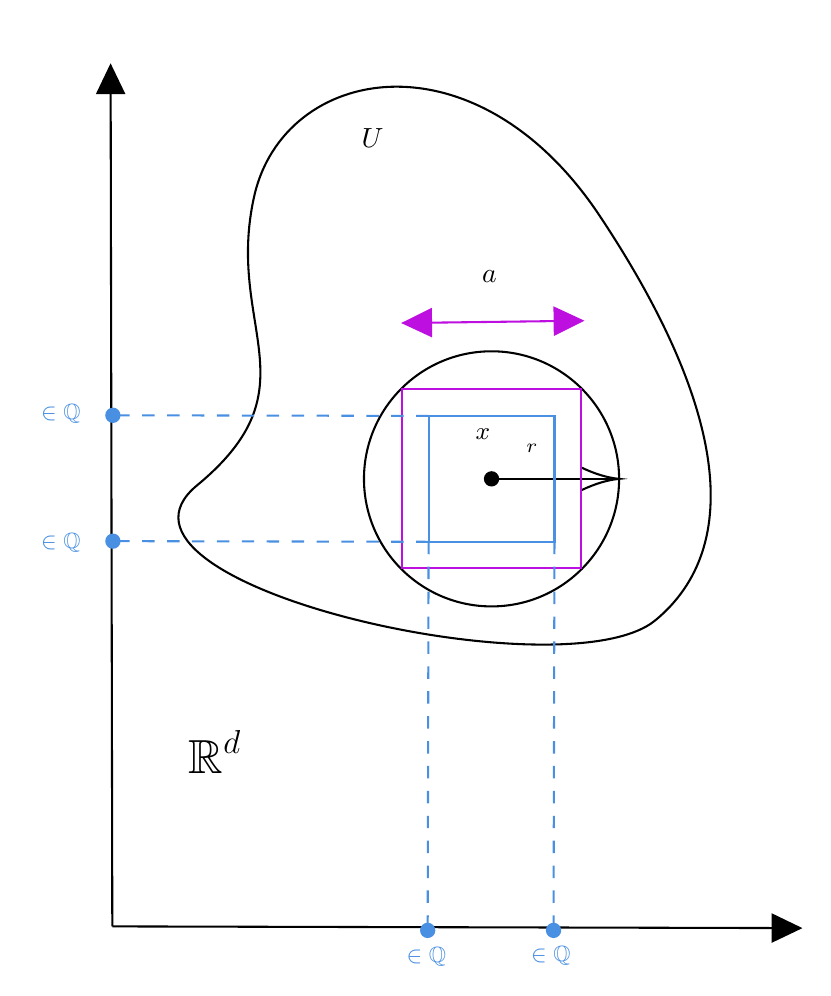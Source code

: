

\tikzset{every picture/.style={line width=0.75pt}} %set default line width to 0.75pt        

\begin{tikzpicture}[x=1.25pt,y=1.25pt,yscale=-1,xscale=1]
%uncomment if require: \path (0,300); %set diagram left start at 0, and has height of 300

%Straight Lines [id:da3891295536787627] 
\draw    (40.01,23.75) -- (40.5,270.25) ;
\draw [shift={(40,20.75)}, rotate = 89.89] [fill={rgb, 255:red, 0; green, 0; blue, 0 }  ][line width=0.08]  [draw opacity=0] (8.93,-4.29) -- (0,0) -- (8.93,4.29) -- cycle    ;
%Straight Lines [id:da8753009787612205] 
\draw    (40.5,270.25) -- (237,270.74) ;
\draw [shift={(240,270.75)}, rotate = 180.14] [fill={rgb, 255:red, 0; green, 0; blue, 0 }  ][line width=0.08]  [draw opacity=0] (8.93,-4.29) -- (0,0) -- (8.93,4.29) -- cycle    ;
%Shape: Polygon Curved [id:ds2642387232563135] 
\draw   (81.5,59.25) .. controls (90,21.25) and (145.5,10.75) .. (181.5,65) .. controls (217.5,119.25) and (223.5,160.25) .. (197.5,181.75) .. controls (171.5,203.25) and (30.5,171.25) .. (65,142.75) .. controls (99.5,114.25) and (73,97.25) .. (81.5,59.25) -- cycle ;
%Shape: Circle [id:dp4238801266140033] 
\draw   (113.25,140.88) .. controls (113.25,120.51) and (129.76,104) .. (150.13,104) .. controls (170.49,104) and (187,120.51) .. (187,140.88) .. controls (187,161.24) and (170.49,177.75) .. (150.13,177.75) .. controls (129.76,177.75) and (113.25,161.24) .. (113.25,140.88) -- cycle ;
%Flowchart: Connector [id:dp3582654588008982] 
\draw  [color={rgb, 255:red, 0; green, 0; blue, 0 }  ,draw opacity=1 ][fill={rgb, 255:red, 0; green, 0; blue, 0 }  ,fill opacity=1 ] (148.22,140.88) .. controls (148.22,139.82) and (149.07,138.97) .. (150.13,138.97) .. controls (151.18,138.97) and (152.03,139.82) .. (152.03,140.88) .. controls (152.03,141.93) and (151.18,142.78) .. (150.13,142.78) .. controls (149.07,142.78) and (148.22,141.93) .. (148.22,140.88) -- cycle ;
%Straight Lines [id:da9832211334903285] 
\draw    (150.13,140.88) -- (185,140.88) ;
\draw [shift={(187,140.88)}, rotate = 180] [color={rgb, 255:red, 0; green, 0; blue, 0 }  ][line width=0.75]    (10.93,-3.29) .. controls (6.95,-1.4) and (3.31,-0.3) .. (0,0) .. controls (3.31,0.3) and (6.95,1.4) .. (10.93,3.29)   ;
%Shape: Square [id:dp1714725879106831] 
\draw  [color={rgb, 255:red, 189; green, 16; blue, 224 }  ,draw opacity=1 ] (124.23,114.98) -- (176.02,114.98) -- (176.02,166.77) -- (124.23,166.77) -- cycle ;
%Shape: Square [id:dp79912912986395] 
\draw  [color={rgb, 255:red, 74; green, 144; blue, 226 }  ,draw opacity=1 ] (131.93,122.68) -- (168.32,122.68) -- (168.32,159.07) -- (131.93,159.07) -- cycle ;
%Straight Lines [id:da4855369317833904] 
\draw [color={rgb, 255:red, 74; green, 144; blue, 226 }  ,draw opacity=1 ] [dash pattern={on 4.5pt off 4.5pt}]  (131.93,159.07) -- (131.67,269.5) ;
%Straight Lines [id:da5174923462359278] 
\draw [color={rgb, 255:red, 74; green, 144; blue, 226 }  ,draw opacity=1 ] [dash pattern={on 4.5pt off 4.5pt}]  (168.32,159.07) -- (168.05,269.5) ;
%Straight Lines [id:da6360615454864518] 
\draw [color={rgb, 255:red, 74; green, 144; blue, 226 }  ,draw opacity=1 ] [dash pattern={on 4.5pt off 4.5pt}]  (131.93,122.68) -- (40.67,122.5) ;
%Straight Lines [id:da9001259383630189] 
\draw [color={rgb, 255:red, 74; green, 144; blue, 226 }  ,draw opacity=1 ] [dash pattern={on 4.5pt off 4.5pt}]  (131.93,159.07) -- (40.67,158.88) ;
%Flowchart: Connector [id:dp12595981061799733] 
\draw  [color={rgb, 255:red, 74; green, 144; blue, 226 }  ,draw opacity=1 ][fill={rgb, 255:red, 74; green, 144; blue, 226 }  ,fill opacity=1 ] (129.76,271.41) .. controls (129.76,270.35) and (130.61,269.5) .. (131.67,269.5) .. controls (132.72,269.5) and (133.57,270.35) .. (133.57,271.41) .. controls (133.57,272.46) and (132.72,273.31) .. (131.67,273.31) .. controls (130.61,273.31) and (129.76,272.46) .. (129.76,271.41) -- cycle ;
%Flowchart: Connector [id:dp1465179006625632] 
\draw  [color={rgb, 255:red, 74; green, 144; blue, 226 }  ,draw opacity=1 ][fill={rgb, 255:red, 74; green, 144; blue, 226 }  ,fill opacity=1 ] (166.14,271.41) .. controls (166.14,270.35) and (167,269.5) .. (168.05,269.5) .. controls (169.1,269.5) and (169.96,270.35) .. (169.96,271.41) .. controls (169.96,272.46) and (169.1,273.31) .. (168.05,273.31) .. controls (167,273.31) and (166.14,272.46) .. (166.14,271.41) -- cycle ;
%Flowchart: Connector [id:dp431077373880995] 
\draw  [color={rgb, 255:red, 74; green, 144; blue, 226 }  ,draw opacity=1 ][fill={rgb, 255:red, 74; green, 144; blue, 226 }  ,fill opacity=1 ] (38.76,158.88) .. controls (38.76,157.83) and (39.61,156.98) .. (40.67,156.98) .. controls (41.72,156.98) and (42.57,157.83) .. (42.57,158.88) .. controls (42.57,159.94) and (41.72,160.79) .. (40.67,160.79) .. controls (39.61,160.79) and (38.76,159.94) .. (38.76,158.88) -- cycle ;
%Flowchart: Connector [id:dp4846052501292355] 
\draw  [color={rgb, 255:red, 74; green, 144; blue, 226 }  ,draw opacity=1 ][fill={rgb, 255:red, 74; green, 144; blue, 226 }  ,fill opacity=1 ] (38.76,122.5) .. controls (38.76,121.45) and (39.61,120.59) .. (40.67,120.59) .. controls (41.72,120.59) and (42.57,121.45) .. (42.57,122.5) .. controls (42.57,123.55) and (41.72,124.41) .. (40.67,124.41) .. controls (39.61,124.41) and (38.76,123.55) .. (38.76,122.5) -- cycle ;
%Straight Lines [id:da3568745740929704] 
\draw [color={rgb, 255:red, 189; green, 16; blue, 224 }  ,draw opacity=1 ]   (127,95.8) -- (174,95.2) ;
\draw [shift={(177,95.17)}, rotate = 539.28] [fill={rgb, 255:red, 189; green, 16; blue, 224 }  ,fill opacity=1 ][line width=0.08]  [draw opacity=0] (8.93,-4.29) -- (0,0) -- (8.93,4.29) -- cycle    ;
\draw [shift={(124,95.83)}, rotate = 359.28] [fill={rgb, 255:red, 189; green, 16; blue, 224 }  ,fill opacity=1 ][line width=0.08]  [draw opacity=0] (8.93,-4.29) -- (0,0) -- (8.93,4.29) -- cycle    ;

% Text Node
\draw (111.64,38.86) node [anchor=north west][inner sep=0.75pt]   [align=left] {$\displaystyle U$};
% Text Node
\draw (159.29,129.93) node [anchor=north west][inner sep=0.75pt]  [font=\scriptsize] [align=left] {$\displaystyle r$};
% Text Node
\draw (124.67,275.33) node [anchor=north west][inner sep=0.75pt]  [font=\footnotesize,color={rgb, 255:red, 74; green, 144; blue, 226 }  ,opacity=1 ] [align=left] {$\displaystyle \in \mathbb{Q}$};
% Text Node
\draw (160.67,275) node [anchor=north west][inner sep=0.75pt]  [font=\footnotesize,color={rgb, 255:red, 74; green, 144; blue, 226 }  ,opacity=1 ] [align=left] {$\displaystyle \in \mathbb{Q}$};
% Text Node
\draw (19,118.33) node [anchor=north west][inner sep=0.75pt]  [font=\footnotesize,color={rgb, 255:red, 74; green, 144; blue, 226 }  ,opacity=1 ] [align=left] {$\displaystyle \in \mathbb{Q}$};
% Text Node
\draw (19,155.67) node [anchor=north west][inner sep=0.75pt]  [font=\footnotesize,color={rgb, 255:red, 74; green, 144; blue, 226 }  ,opacity=1 ] [align=left] {$\displaystyle \in \mathbb{Q}$};
% Text Node
\draw (144.62,125.57) node [anchor=north west][inner sep=0.75pt]  [font=\small] [align=left] {$\displaystyle x$};
% Text Node
\draw (146.48,79.86) node [anchor=north west][inner sep=0.75pt]   [align=left] {$\displaystyle a$};
% Text Node
\draw (61.71,212.71) node [anchor=north west][inner sep=0.75pt]  [font=\LARGE] [align=left] {$\displaystyle \mathbb{R}^{d}$};


\end{tikzpicture}
